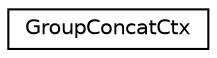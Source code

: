 digraph "Graphical Class Hierarchy"
{
 // LATEX_PDF_SIZE
  edge [fontname="Helvetica",fontsize="10",labelfontname="Helvetica",labelfontsize="10"];
  node [fontname="Helvetica",fontsize="10",shape=record];
  rankdir="LR";
  Node0 [label="GroupConcatCtx",height=0.2,width=0.4,color="black", fillcolor="white", style="filled",URL="$db/d1b/sqlite3_8c.html#d6/d1e/structGroupConcatCtx",tooltip=" "];
}
